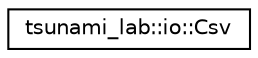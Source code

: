 digraph "Graphical Class Hierarchy"
{
 // LATEX_PDF_SIZE
  edge [fontname="Helvetica",fontsize="10",labelfontname="Helvetica",labelfontsize="10"];
  node [fontname="Helvetica",fontsize="10",shape=record];
  rankdir="LR";
  Node0 [label="tsunami_lab::io::Csv",height=0.2,width=0.4,color="black", fillcolor="white", style="filled",URL="$classtsunami__lab_1_1io_1_1Csv.html",tooltip=" "];
}
